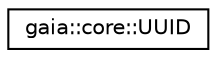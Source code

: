 digraph G
{
  edge [fontname="Helvetica",fontsize="10",labelfontname="Helvetica",labelfontsize="10"];
  node [fontname="Helvetica",fontsize="10",shape=record];
  rankdir=LR;
  Node1 [label="gaia::core::UUID",height=0.2,width=0.4,color="black", fillcolor="white", style="filled",URL="$de/d7a/classgaia_1_1core_1_1_u_u_i_d.html",tooltip="UUID is an immutable representation of a 128-bit universally unique identifier (UUID)."];
}
